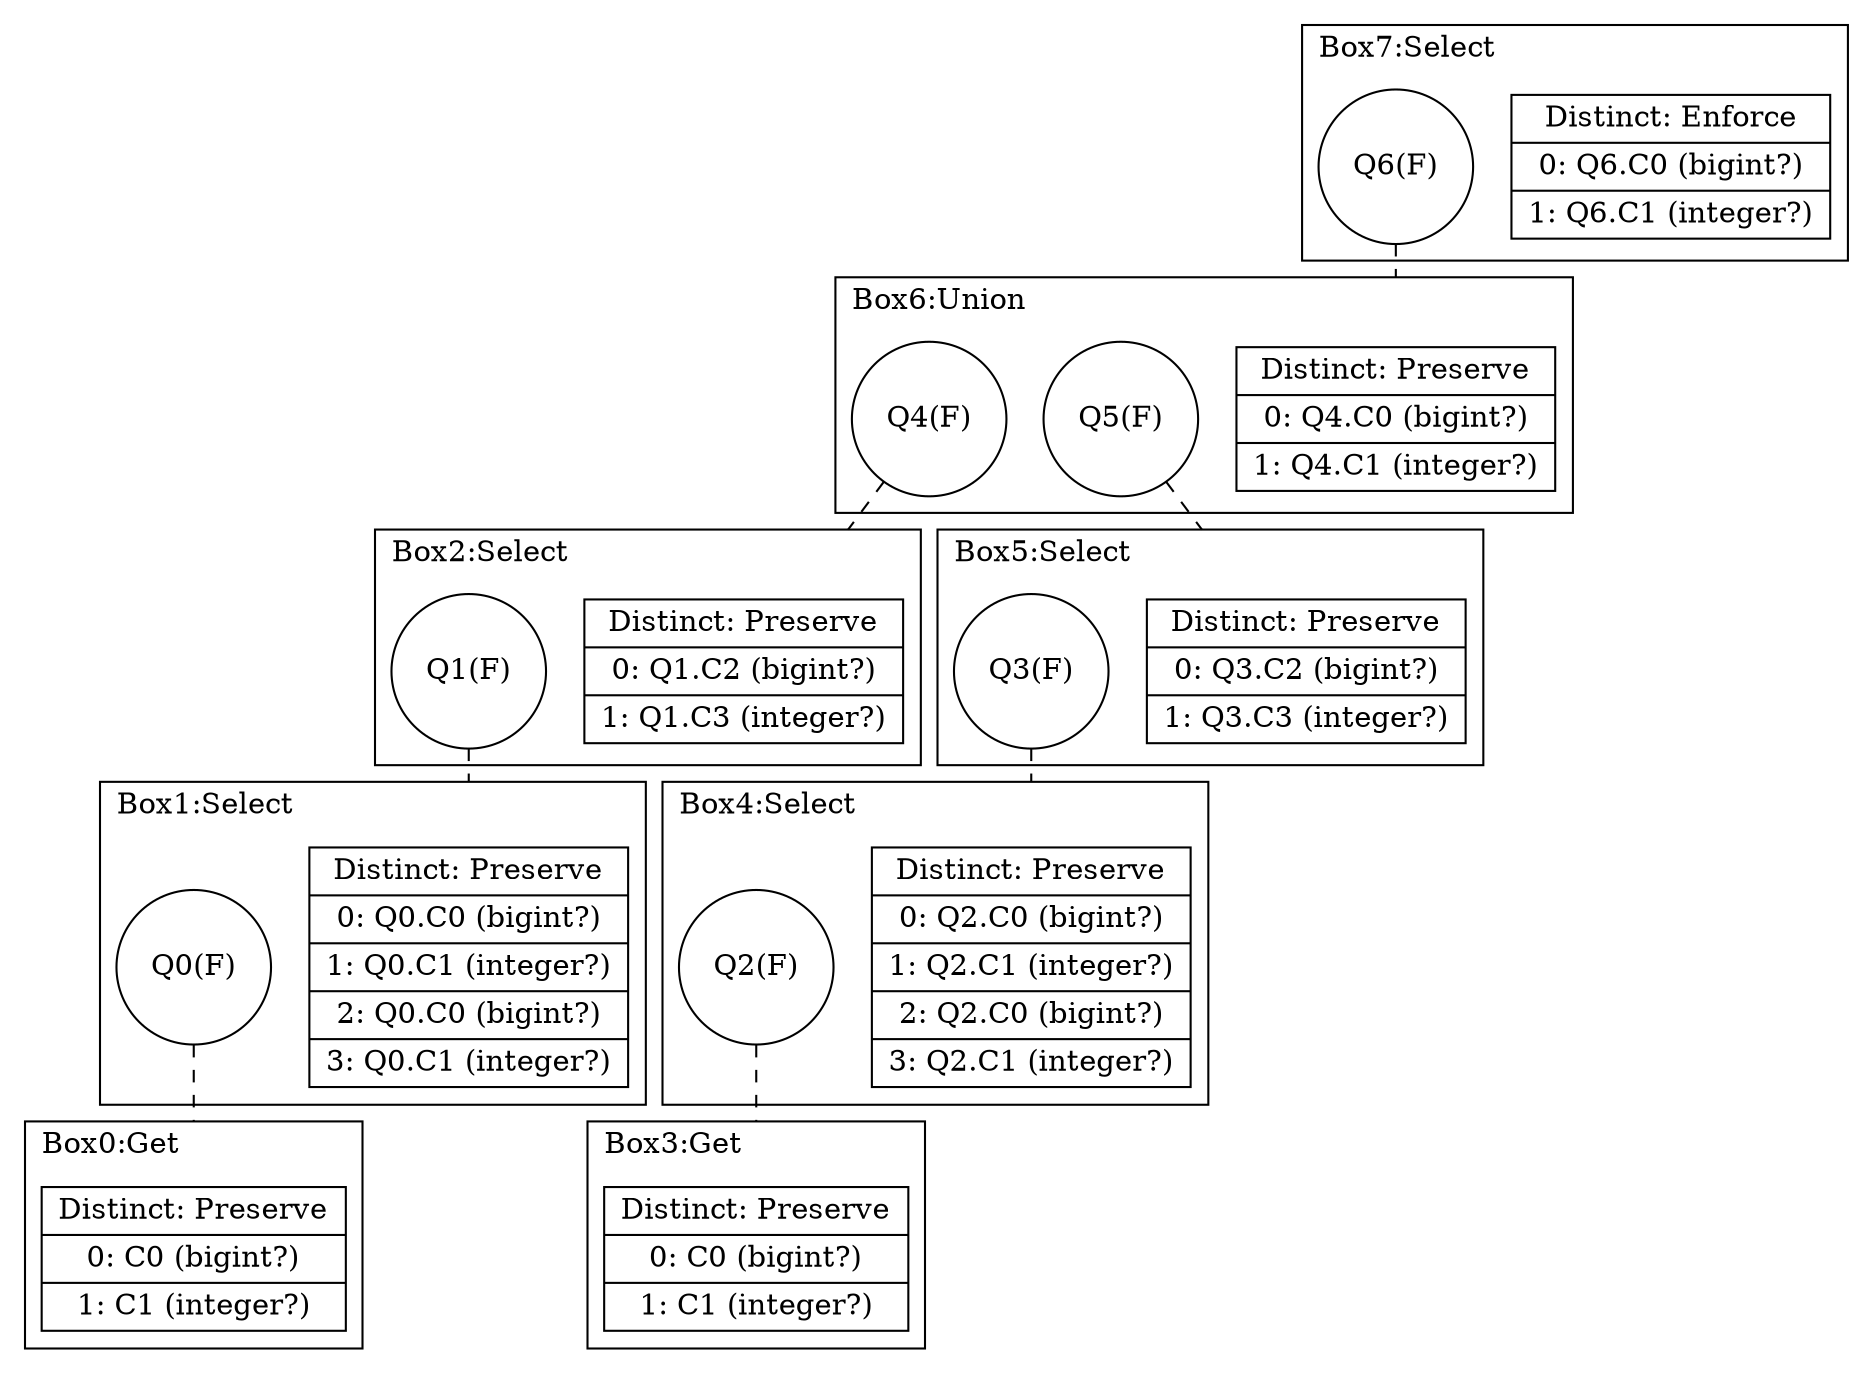 digraph G {
    compound = true
    labeljust = l
    label = ""
    node [ shape = box ]
    subgraph cluster7 {
        label = "Box7:Select"
        boxhead7 [ shape = record, label = "{ Distinct: Enforce| 0: Q6.C0 (bigint?)| 1: Q6.C1 (integer?) }" ]
        {
            rank = same
            node [ shape = circle ]
            Q6 [ label = "Q6(F)" ]
        }
    }
    subgraph cluster6 {
        label = "Box6:Union"
        boxhead6 [ shape = record, label = "{ Distinct: Preserve| 0: Q4.C0 (bigint?)| 1: Q4.C1 (integer?) }" ]
        {
            rank = same
            node [ shape = circle ]
            Q4 [ label = "Q4(F)" ]
            Q5 [ label = "Q5(F)" ]
        }
    }
    subgraph cluster2 {
        label = "Box2:Select"
        boxhead2 [ shape = record, label = "{ Distinct: Preserve| 0: Q1.C2 (bigint?)| 1: Q1.C3 (integer?) }" ]
        {
            rank = same
            node [ shape = circle ]
            Q1 [ label = "Q1(F)" ]
        }
    }
    subgraph cluster1 {
        label = "Box1:Select"
        boxhead1 [ shape = record, label = "{ Distinct: Preserve| 0: Q0.C0 (bigint?)| 1: Q0.C1 (integer?)| 2: Q0.C0 (bigint?)| 3: Q0.C1 (integer?) }" ]
        {
            rank = same
            node [ shape = circle ]
            Q0 [ label = "Q0(F)" ]
        }
    }
    subgraph cluster0 {
        label = "Box0:Get"
        boxhead0 [ shape = record, label = "{ Distinct: Preserve| 0: C0 (bigint?)| 1: C1 (integer?) }" ]
        {
            rank = same
        }
    }
    subgraph cluster5 {
        label = "Box5:Select"
        boxhead5 [ shape = record, label = "{ Distinct: Preserve| 0: Q3.C2 (bigint?)| 1: Q3.C3 (integer?) }" ]
        {
            rank = same
            node [ shape = circle ]
            Q3 [ label = "Q3(F)" ]
        }
    }
    subgraph cluster4 {
        label = "Box4:Select"
        boxhead4 [ shape = record, label = "{ Distinct: Preserve| 0: Q2.C0 (bigint?)| 1: Q2.C1 (integer?)| 2: Q2.C0 (bigint?)| 3: Q2.C1 (integer?) }" ]
        {
            rank = same
            node [ shape = circle ]
            Q2 [ label = "Q2(F)" ]
        }
    }
    subgraph cluster3 {
        label = "Box3:Get"
        boxhead3 [ shape = record, label = "{ Distinct: Preserve| 0: C0 (bigint?)| 1: C1 (integer?) }" ]
        {
            rank = same
        }
    }
    edge [ arrowhead = none, style = dashed ]
    Q6 -> boxhead6 [ lhead = cluster6 ]
    Q4 -> boxhead2 [ lhead = cluster2 ]
    Q5 -> boxhead5 [ lhead = cluster5 ]
    Q1 -> boxhead1 [ lhead = cluster1 ]
    Q0 -> boxhead0 [ lhead = cluster0 ]
    Q3 -> boxhead4 [ lhead = cluster4 ]
    Q2 -> boxhead3 [ lhead = cluster3 ]
}
